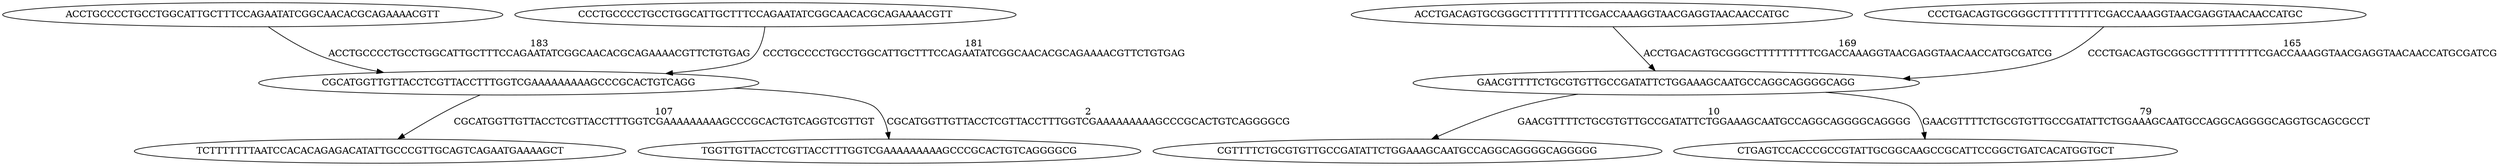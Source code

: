 digraph G {
	ACCTGCCCCTGCCTGGCATTGCTTTCCAGAATATCGGCAACACGCAGAAAACGTT -> CGCATGGTTGTTACCTCGTTACCTTTGGTCGAAAAAAAAAGCCCGCACTGTCAGG [label = "183
ACCTGCCCCTGCCTGGCATTGCTTTCCAGAATATCGGCAACACGCAGAAAACGTTCTGTGAG"];
	CCCTGCCCCTGCCTGGCATTGCTTTCCAGAATATCGGCAACACGCAGAAAACGTT -> CGCATGGTTGTTACCTCGTTACCTTTGGTCGAAAAAAAAAGCCCGCACTGTCAGG [label = "181
CCCTGCCCCTGCCTGGCATTGCTTTCCAGAATATCGGCAACACGCAGAAAACGTTCTGTGAG"];
	ACCTGACAGTGCGGGCTTTTTTTTTCGACCAAAGGTAACGAGGTAACAACCATGC -> GAACGTTTTCTGCGTGTTGCCGATATTCTGGAAAGCAATGCCAGGCAGGGGCAGG [label = "169
ACCTGACAGTGCGGGCTTTTTTTTTCGACCAAAGGTAACGAGGTAACAACCATGCGATCG"];
	CCCTGACAGTGCGGGCTTTTTTTTTCGACCAAAGGTAACGAGGTAACAACCATGC -> GAACGTTTTCTGCGTGTTGCCGATATTCTGGAAAGCAATGCCAGGCAGGGGCAGG [label = "165
CCCTGACAGTGCGGGCTTTTTTTTTCGACCAAAGGTAACGAGGTAACAACCATGCGATCG"];
	GAACGTTTTCTGCGTGTTGCCGATATTCTGGAAAGCAATGCCAGGCAGGGGCAGG -> CGTTTTCTGCGTGTTGCCGATATTCTGGAAAGCAATGCCAGGCAGGGGCAGGGGG [label = "10
GAACGTTTTCTGCGTGTTGCCGATATTCTGGAAAGCAATGCCAGGCAGGGGCAGGGG"];
	GAACGTTTTCTGCGTGTTGCCGATATTCTGGAAAGCAATGCCAGGCAGGGGCAGG -> CTGAGTCCACCCGCCGTATTGCGGCAAGCCGCATTCCGGCTGATCACATGGTGCT [label = "79
GAACGTTTTCTGCGTGTTGCCGATATTCTGGAAAGCAATGCCAGGCAGGGGCAGGTGCAGCGCCT"];
	CGCATGGTTGTTACCTCGTTACCTTTGGTCGAAAAAAAAAGCCCGCACTGTCAGG -> TCTTTTTTTAATCCACACAGAGACATATTGCCCGTTGCAGTCAGAATGAAAAGCT [label = "107
CGCATGGTTGTTACCTCGTTACCTTTGGTCGAAAAAAAAAGCCCGCACTGTCAGGTCGTTGT"];
	CGCATGGTTGTTACCTCGTTACCTTTGGTCGAAAAAAAAAGCCCGCACTGTCAGG -> TGGTTGTTACCTCGTTACCTTTGGTCGAAAAAAAAAGCCCGCACTGTCAGGGGCG [label = "2
CGCATGGTTGTTACCTCGTTACCTTTGGTCGAAAAAAAAAGCCCGCACTGTCAGGGGCG"];
}
